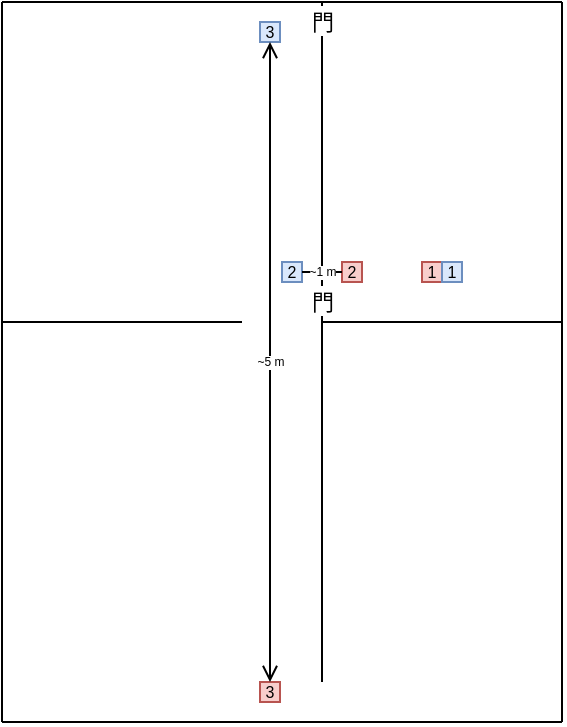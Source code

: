 <mxfile version="14.7.3"><diagram id="Uh6tfu5jp-VEXD5bDNou" name="Page-1"><mxGraphModel dx="813" dy="436" grid="1" gridSize="10" guides="1" tooltips="1" connect="1" arrows="1" fold="1" page="1" pageScale="1" pageWidth="827" pageHeight="1169" math="0" shadow="0"><root><mxCell id="0"/><mxCell id="1" parent="0"/><mxCell id="0aQdDapeN-kPlJdh9Xnp-2" value="" style="endArrow=none;html=1;" edge="1" parent="1"><mxGeometry width="50" height="50" relative="1" as="geometry"><mxPoint x="280" y="560" as="sourcePoint"/><mxPoint x="280" y="200" as="targetPoint"/></mxGeometry></mxCell><mxCell id="0aQdDapeN-kPlJdh9Xnp-3" value="" style="endArrow=none;html=1;" edge="1" parent="1"><mxGeometry width="50" height="50" relative="1" as="geometry"><mxPoint x="560" y="200" as="sourcePoint"/><mxPoint x="280" y="200" as="targetPoint"/></mxGeometry></mxCell><mxCell id="0aQdDapeN-kPlJdh9Xnp-4" value="" style="endArrow=none;html=1;" edge="1" parent="1"><mxGeometry width="50" height="50" relative="1" as="geometry"><mxPoint x="560" y="560" as="sourcePoint"/><mxPoint x="280" y="560" as="targetPoint"/></mxGeometry></mxCell><mxCell id="0aQdDapeN-kPlJdh9Xnp-5" value="" style="endArrow=none;html=1;" edge="1" parent="1"><mxGeometry width="50" height="50" relative="1" as="geometry"><mxPoint x="560" y="560" as="sourcePoint"/><mxPoint x="560" y="200" as="targetPoint"/></mxGeometry></mxCell><mxCell id="0aQdDapeN-kPlJdh9Xnp-6" value="" style="endArrow=none;html=1;" edge="1" parent="1"><mxGeometry width="50" height="50" relative="1" as="geometry"><mxPoint x="280" y="360" as="sourcePoint"/><mxPoint x="400" y="360" as="targetPoint"/></mxGeometry></mxCell><mxCell id="0aQdDapeN-kPlJdh9Xnp-7" value="" style="endArrow=none;html=1;" edge="1" parent="1"><mxGeometry width="50" height="50" relative="1" as="geometry"><mxPoint x="440" y="360" as="sourcePoint"/><mxPoint x="560" y="360" as="targetPoint"/></mxGeometry></mxCell><mxCell id="0aQdDapeN-kPlJdh9Xnp-8" value="" style="endArrow=none;html=1;" edge="1" parent="1"><mxGeometry width="50" height="50" relative="1" as="geometry"><mxPoint x="440" y="340" as="sourcePoint"/><mxPoint x="440" y="220" as="targetPoint"/></mxGeometry></mxCell><mxCell id="0aQdDapeN-kPlJdh9Xnp-9" value="" style="endArrow=none;html=1;" edge="1" parent="1"><mxGeometry width="50" height="50" relative="1" as="geometry"><mxPoint x="440" y="540" as="sourcePoint"/><mxPoint x="440" y="360" as="targetPoint"/></mxGeometry></mxCell><mxCell id="0aQdDapeN-kPlJdh9Xnp-10" value="門" style="endArrow=none;dashed=1;html=1;" edge="1" parent="1"><mxGeometry width="50" height="50" relative="1" as="geometry"><mxPoint x="440" y="360" as="sourcePoint"/><mxPoint x="440" y="340" as="targetPoint"/></mxGeometry></mxCell><mxCell id="0aQdDapeN-kPlJdh9Xnp-11" value="門" style="endArrow=none;dashed=1;html=1;" edge="1" parent="1"><mxGeometry width="50" height="50" relative="1" as="geometry"><mxPoint x="440" y="220" as="sourcePoint"/><mxPoint x="440" y="200" as="targetPoint"/></mxGeometry></mxCell><mxCell id="0aQdDapeN-kPlJdh9Xnp-12" value="&lt;p style=&quot;line-height: 100%; font-size: 8px;&quot;&gt;1&lt;/p&gt;" style="rounded=0;whiteSpace=wrap;html=1;strokeWidth=1;fillColor=#f8cecc;strokeColor=#b85450;fontSize=8;" vertex="1" parent="1"><mxGeometry x="490" y="330" width="10" height="10" as="geometry"/></mxCell><mxCell id="0aQdDapeN-kPlJdh9Xnp-13" value="1" style="rounded=0;whiteSpace=wrap;html=1;strokeWidth=1;fillColor=#dae8fc;strokeColor=#6c8ebf;fontSize=8;" vertex="1" parent="1"><mxGeometry x="500" y="330" width="10" height="10" as="geometry"/></mxCell><mxCell id="0aQdDapeN-kPlJdh9Xnp-14" value="2" style="rounded=0;whiteSpace=wrap;html=1;strokeWidth=1;fillColor=#f8cecc;strokeColor=#b85450;fontSize=8;" vertex="1" parent="1"><mxGeometry x="450" y="330" width="10" height="10" as="geometry"/></mxCell><mxCell id="0aQdDapeN-kPlJdh9Xnp-15" value="2" style="rounded=0;whiteSpace=wrap;html=1;strokeWidth=1;fillColor=#dae8fc;strokeColor=#6c8ebf;fontSize=8;" vertex="1" parent="1"><mxGeometry x="420" y="330" width="10" height="10" as="geometry"/></mxCell><mxCell id="0aQdDapeN-kPlJdh9Xnp-17" value="3" style="rounded=0;whiteSpace=wrap;html=1;strokeWidth=1;fillColor=#dae8fc;strokeColor=#6c8ebf;fontSize=8;" vertex="1" parent="1"><mxGeometry x="409" y="210" width="10" height="10" as="geometry"/></mxCell><mxCell id="0aQdDapeN-kPlJdh9Xnp-18" value="3" style="rounded=0;whiteSpace=wrap;html=1;strokeWidth=1;fillColor=#f8cecc;strokeColor=#b85450;fontSize=8;" vertex="1" parent="1"><mxGeometry x="409" y="540" width="10" height="10" as="geometry"/></mxCell><mxCell id="0aQdDapeN-kPlJdh9Xnp-19" value="~1 m" style="endArrow=none;html=1;fontSize=6;entryX=0;entryY=0.5;entryDx=0;entryDy=0;exitX=1;exitY=0.5;exitDx=0;exitDy=0;" edge="1" parent="1" source="0aQdDapeN-kPlJdh9Xnp-15" target="0aQdDapeN-kPlJdh9Xnp-14"><mxGeometry width="50" height="50" relative="1" as="geometry"><mxPoint x="370" y="400" as="sourcePoint"/><mxPoint x="420" y="350" as="targetPoint"/></mxGeometry></mxCell><mxCell id="0aQdDapeN-kPlJdh9Xnp-20" value="&lt;div&gt;~5 m&lt;/div&gt;" style="endArrow=open;startArrow=open;html=1;fontSize=6;entryX=0.5;entryY=1;entryDx=0;entryDy=0;startFill=0;endFill=0;" edge="1" parent="1" target="0aQdDapeN-kPlJdh9Xnp-17"><mxGeometry width="50" height="50" relative="1" as="geometry"><mxPoint x="414" y="540" as="sourcePoint"/><mxPoint x="420" y="310" as="targetPoint"/></mxGeometry></mxCell></root></mxGraphModel></diagram></mxfile>